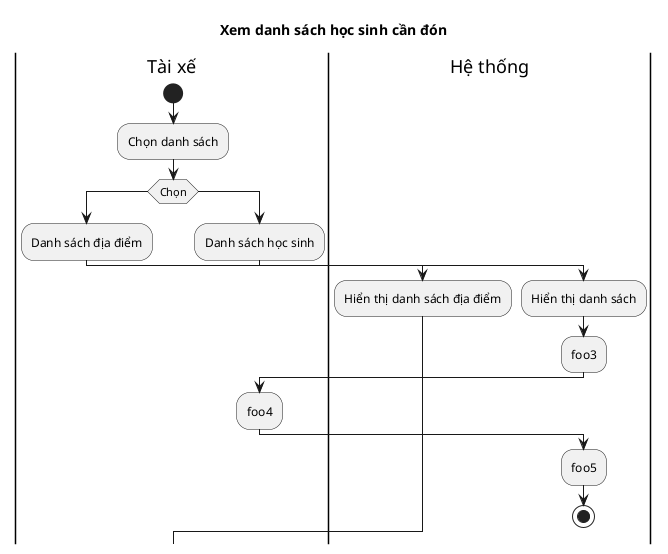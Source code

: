 @startuml
title Xem danh sách học sinh cần đón
|Tài xế|
start
:Chọn danh sách;
if (Chọn) then
:Danh sách địa điểm;
|Hệ thống|
:Hiển thị danh sách địa điểm;
else
|Tài xế|
:Danh sách học sinh;
|Hệ thống|
:Hiển thị danh sách;
:foo3;
|Tài xế|
:foo4;
|Hệ thống|
:foo5;
stop
@enduml